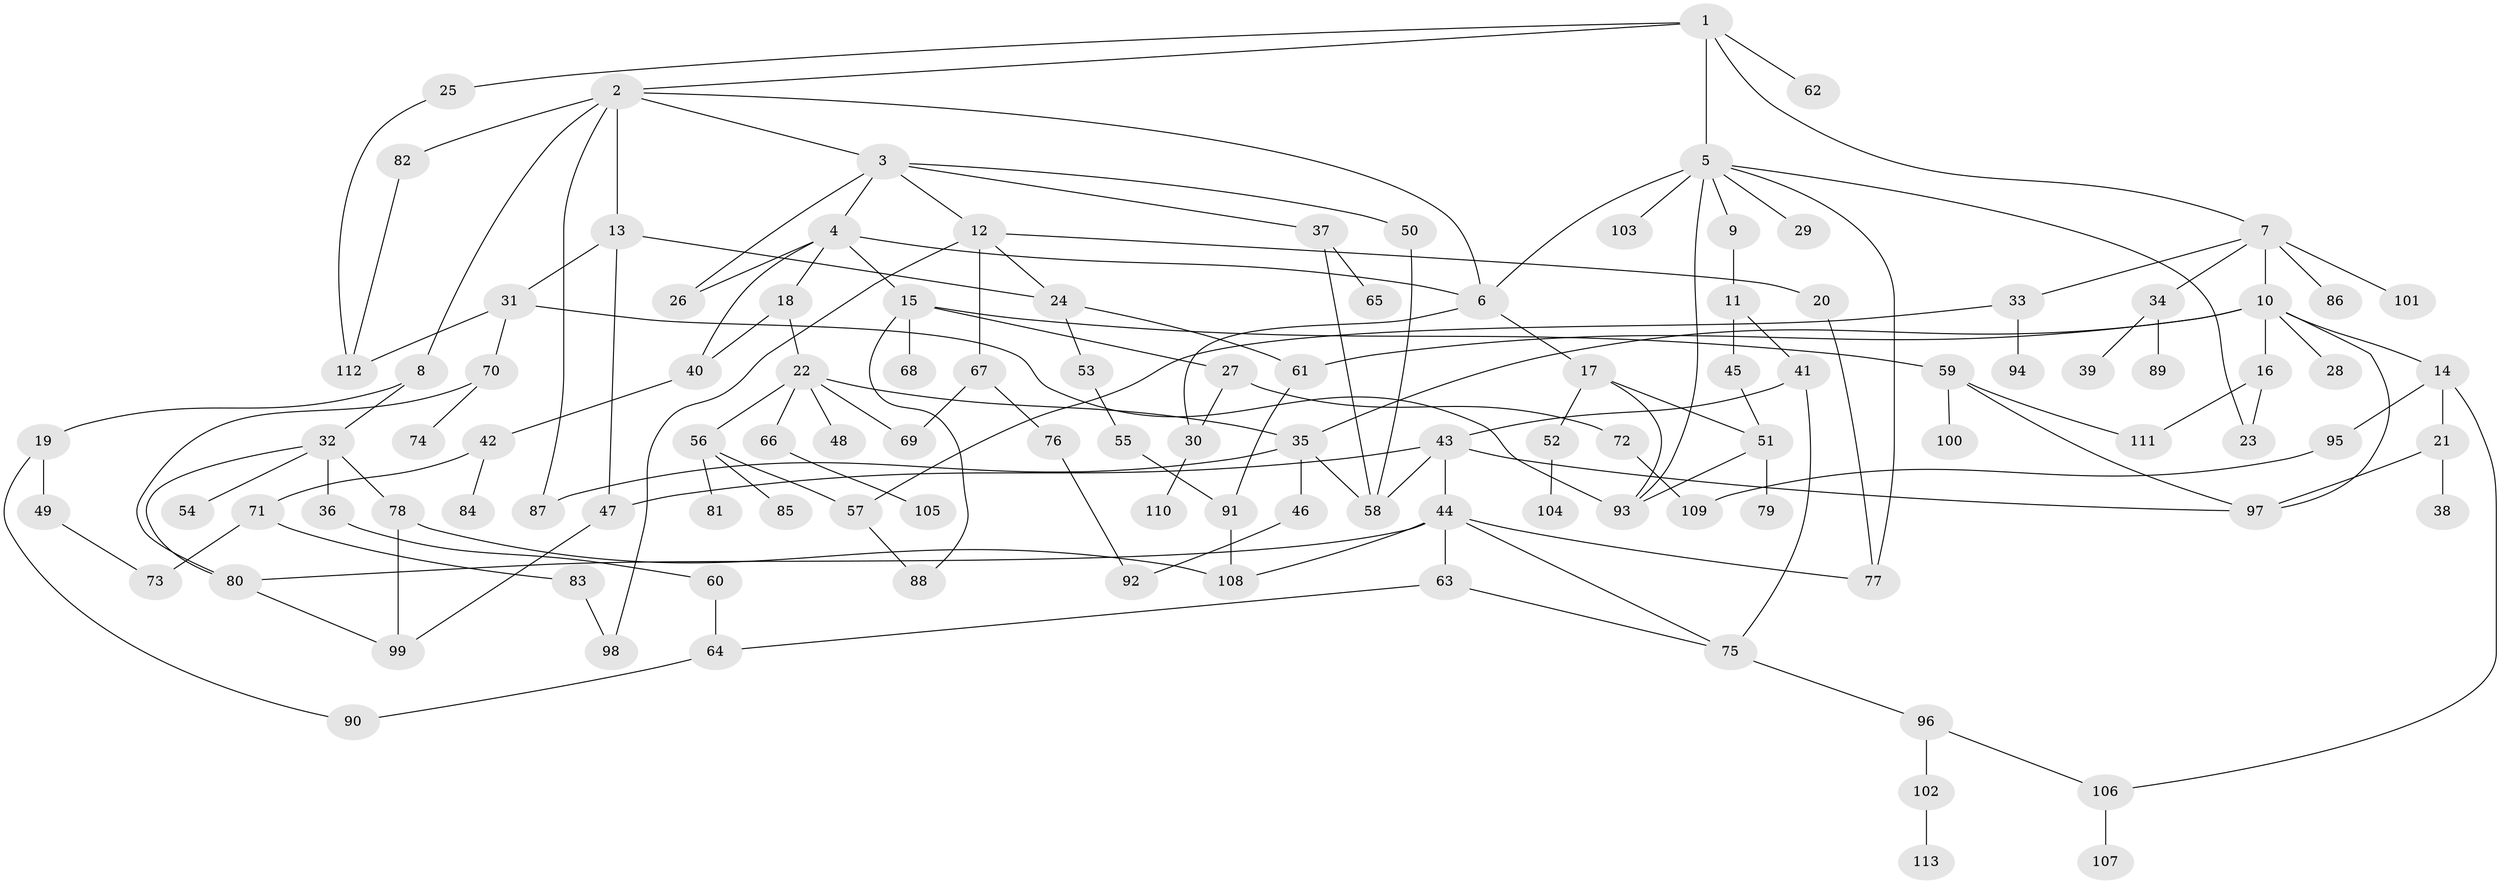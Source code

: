 // Generated by graph-tools (version 1.1) at 2025/13/03/09/25 04:13:17]
// undirected, 113 vertices, 157 edges
graph export_dot {
graph [start="1"]
  node [color=gray90,style=filled];
  1;
  2;
  3;
  4;
  5;
  6;
  7;
  8;
  9;
  10;
  11;
  12;
  13;
  14;
  15;
  16;
  17;
  18;
  19;
  20;
  21;
  22;
  23;
  24;
  25;
  26;
  27;
  28;
  29;
  30;
  31;
  32;
  33;
  34;
  35;
  36;
  37;
  38;
  39;
  40;
  41;
  42;
  43;
  44;
  45;
  46;
  47;
  48;
  49;
  50;
  51;
  52;
  53;
  54;
  55;
  56;
  57;
  58;
  59;
  60;
  61;
  62;
  63;
  64;
  65;
  66;
  67;
  68;
  69;
  70;
  71;
  72;
  73;
  74;
  75;
  76;
  77;
  78;
  79;
  80;
  81;
  82;
  83;
  84;
  85;
  86;
  87;
  88;
  89;
  90;
  91;
  92;
  93;
  94;
  95;
  96;
  97;
  98;
  99;
  100;
  101;
  102;
  103;
  104;
  105;
  106;
  107;
  108;
  109;
  110;
  111;
  112;
  113;
  1 -- 2;
  1 -- 5;
  1 -- 7;
  1 -- 25;
  1 -- 62;
  2 -- 3;
  2 -- 8;
  2 -- 13;
  2 -- 82;
  2 -- 87;
  2 -- 6;
  3 -- 4;
  3 -- 12;
  3 -- 26;
  3 -- 37;
  3 -- 50;
  4 -- 15;
  4 -- 18;
  4 -- 40;
  4 -- 26;
  4 -- 6;
  5 -- 6;
  5 -- 9;
  5 -- 23;
  5 -- 29;
  5 -- 77;
  5 -- 103;
  5 -- 93;
  6 -- 17;
  6 -- 30;
  7 -- 10;
  7 -- 33;
  7 -- 34;
  7 -- 86;
  7 -- 101;
  8 -- 19;
  8 -- 32;
  9 -- 11;
  10 -- 14;
  10 -- 16;
  10 -- 28;
  10 -- 35;
  10 -- 61;
  10 -- 97;
  11 -- 41;
  11 -- 45;
  12 -- 20;
  12 -- 24;
  12 -- 67;
  12 -- 98;
  13 -- 31;
  13 -- 47;
  13 -- 24;
  14 -- 21;
  14 -- 95;
  14 -- 106;
  15 -- 27;
  15 -- 59;
  15 -- 68;
  15 -- 88;
  16 -- 111;
  16 -- 23;
  17 -- 51;
  17 -- 52;
  17 -- 93;
  18 -- 22;
  18 -- 40;
  19 -- 49;
  19 -- 90;
  20 -- 77;
  21 -- 38;
  21 -- 97;
  22 -- 48;
  22 -- 56;
  22 -- 66;
  22 -- 69;
  22 -- 35;
  24 -- 53;
  24 -- 61;
  25 -- 112;
  27 -- 30;
  27 -- 72;
  30 -- 110;
  31 -- 70;
  31 -- 93;
  31 -- 112;
  32 -- 36;
  32 -- 54;
  32 -- 78;
  32 -- 80;
  33 -- 94;
  33 -- 57;
  34 -- 39;
  34 -- 89;
  35 -- 46;
  35 -- 58;
  35 -- 87;
  36 -- 60;
  37 -- 65;
  37 -- 58;
  40 -- 42;
  41 -- 43;
  41 -- 75;
  42 -- 71;
  42 -- 84;
  43 -- 44;
  43 -- 47;
  43 -- 97;
  43 -- 58;
  44 -- 63;
  44 -- 75;
  44 -- 108;
  44 -- 80;
  44 -- 77;
  45 -- 51;
  46 -- 92;
  47 -- 99;
  49 -- 73;
  50 -- 58;
  51 -- 79;
  51 -- 93;
  52 -- 104;
  53 -- 55;
  55 -- 91;
  56 -- 57;
  56 -- 81;
  56 -- 85;
  57 -- 88;
  59 -- 100;
  59 -- 111;
  59 -- 97;
  60 -- 64;
  61 -- 91;
  63 -- 64;
  63 -- 75;
  64 -- 90;
  66 -- 105;
  67 -- 69;
  67 -- 76;
  70 -- 74;
  70 -- 80;
  71 -- 83;
  71 -- 73;
  72 -- 109;
  75 -- 96;
  76 -- 92;
  78 -- 108;
  78 -- 99;
  80 -- 99;
  82 -- 112;
  83 -- 98;
  91 -- 108;
  95 -- 109;
  96 -- 102;
  96 -- 106;
  102 -- 113;
  106 -- 107;
}
